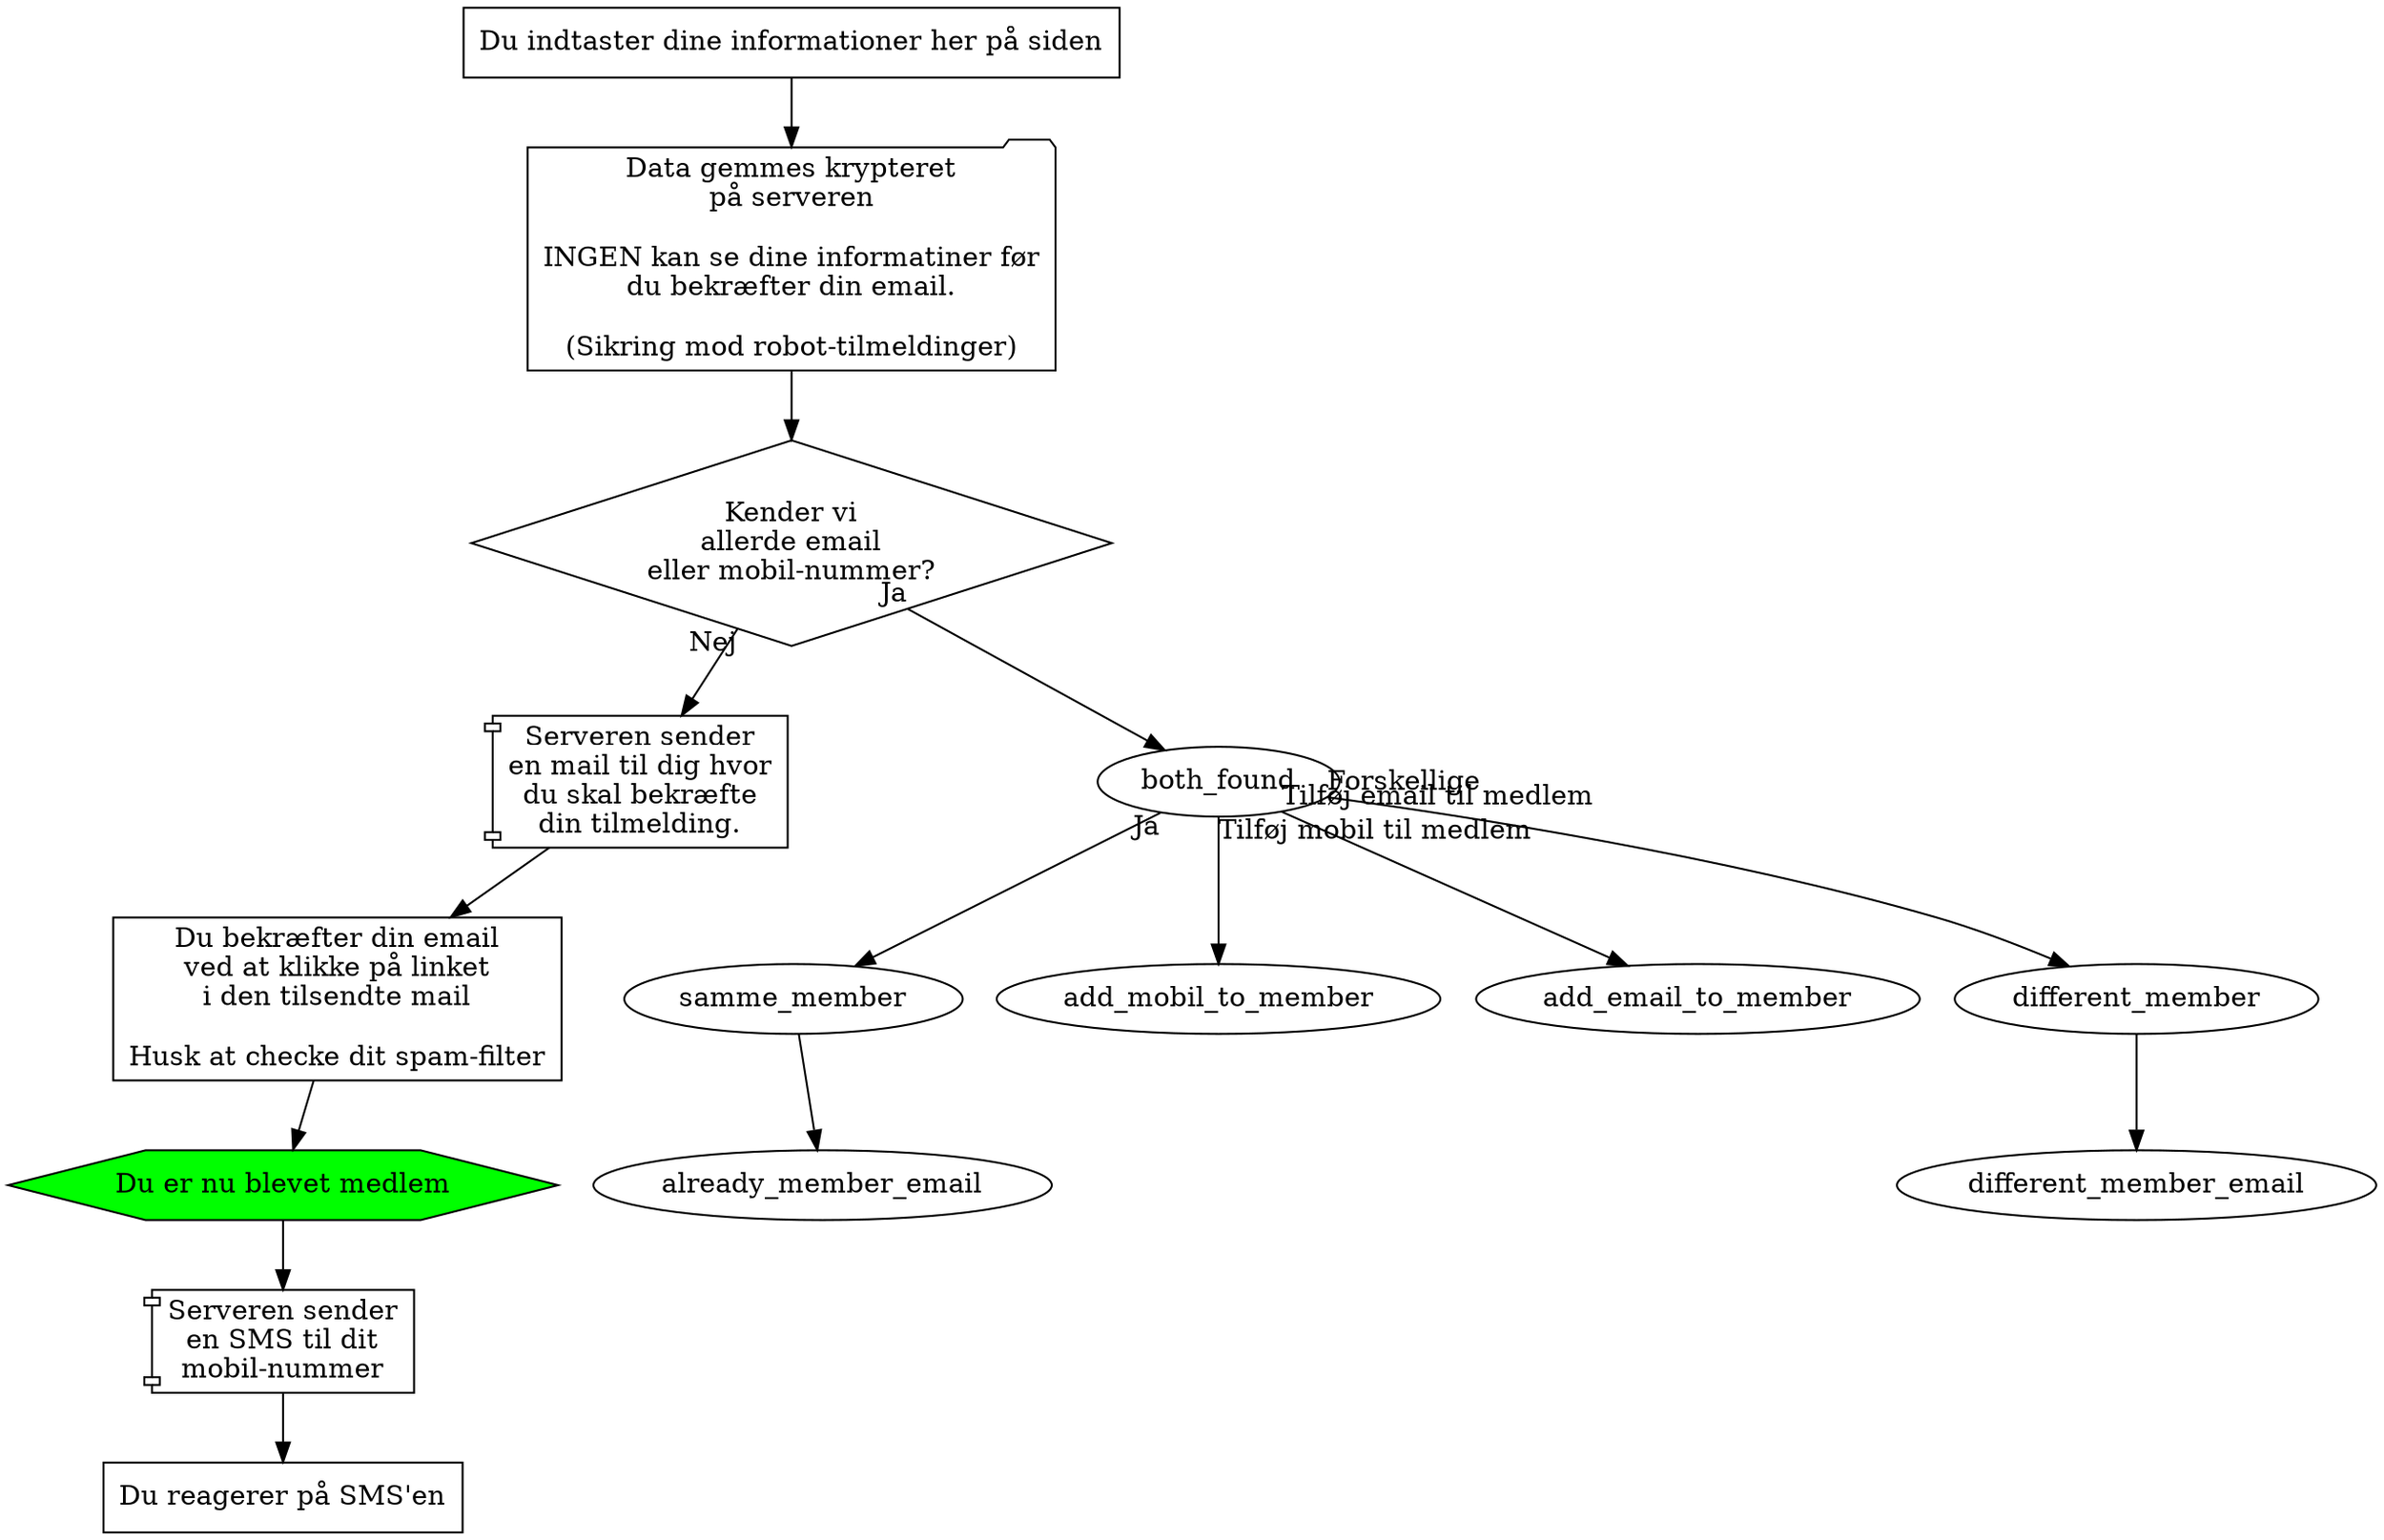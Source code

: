 digraph indmeldelse {
  indtast                [shape=box       label="Du indtaster dine informationer her på siden"];
  send_tilmelding        [shape=folder    label="Data gemmes krypteret\npå serveren\n\nINGEN kan se dine informatiner før\ndu bekræfter din email.\n\n(Sikring mod robot-tilmeldinger)"];
  findes_allerede        [shape=diamond   label="Kender vi\nallerde email\neller mobil-nummer?"];

  server_sender_ny_email [shape=component label="Serveren sender\nen mail til dig hvor\ndu skal bekræfte\ndin tilmelding."];
  confirm_email          [shape=box       label="Du bekræfter din email\nved at klikke på linket\ni den tilsendte mail\n\nHusk at checke dit spam-filter"];
  du_biver_medlem        [shape=hexagon   label="Du er nu blevet medlem" style=filled fillcolor=green ];
  server_sender_sms      [shape=component label="Serveren sender\nen SMS til dit\nmobil-nummer"];
  confirm_sms            [shape=box       label="Du reagerer på SMS'en"];
  
  indtast -> send_tilmelding -> findes_allerede;
                                findes_allerede -> server_sender_ny_email [taillabel="Nej"];  server_sender_ny_email -> confirm_email -> du_biver_medlem -> server_sender_sms -> confirm_sms;
                                findes_allerede -> both_found             [taillabel="Ja"];   both_found -> samme_member        [taillabel="Ja"];                   samme_member -> already_member_email;
                                                                                              both_found -> add_mobil_to_member [taillabel="Tilføj mobil til medlem"];
                                                                                              both_found -> add_email_to_member [taillabel="Tilføj email til medlem"];
                                                                                              both_found -> different_member    [taillabel="Forskellige"];          different_member -> different_member_email;
}
